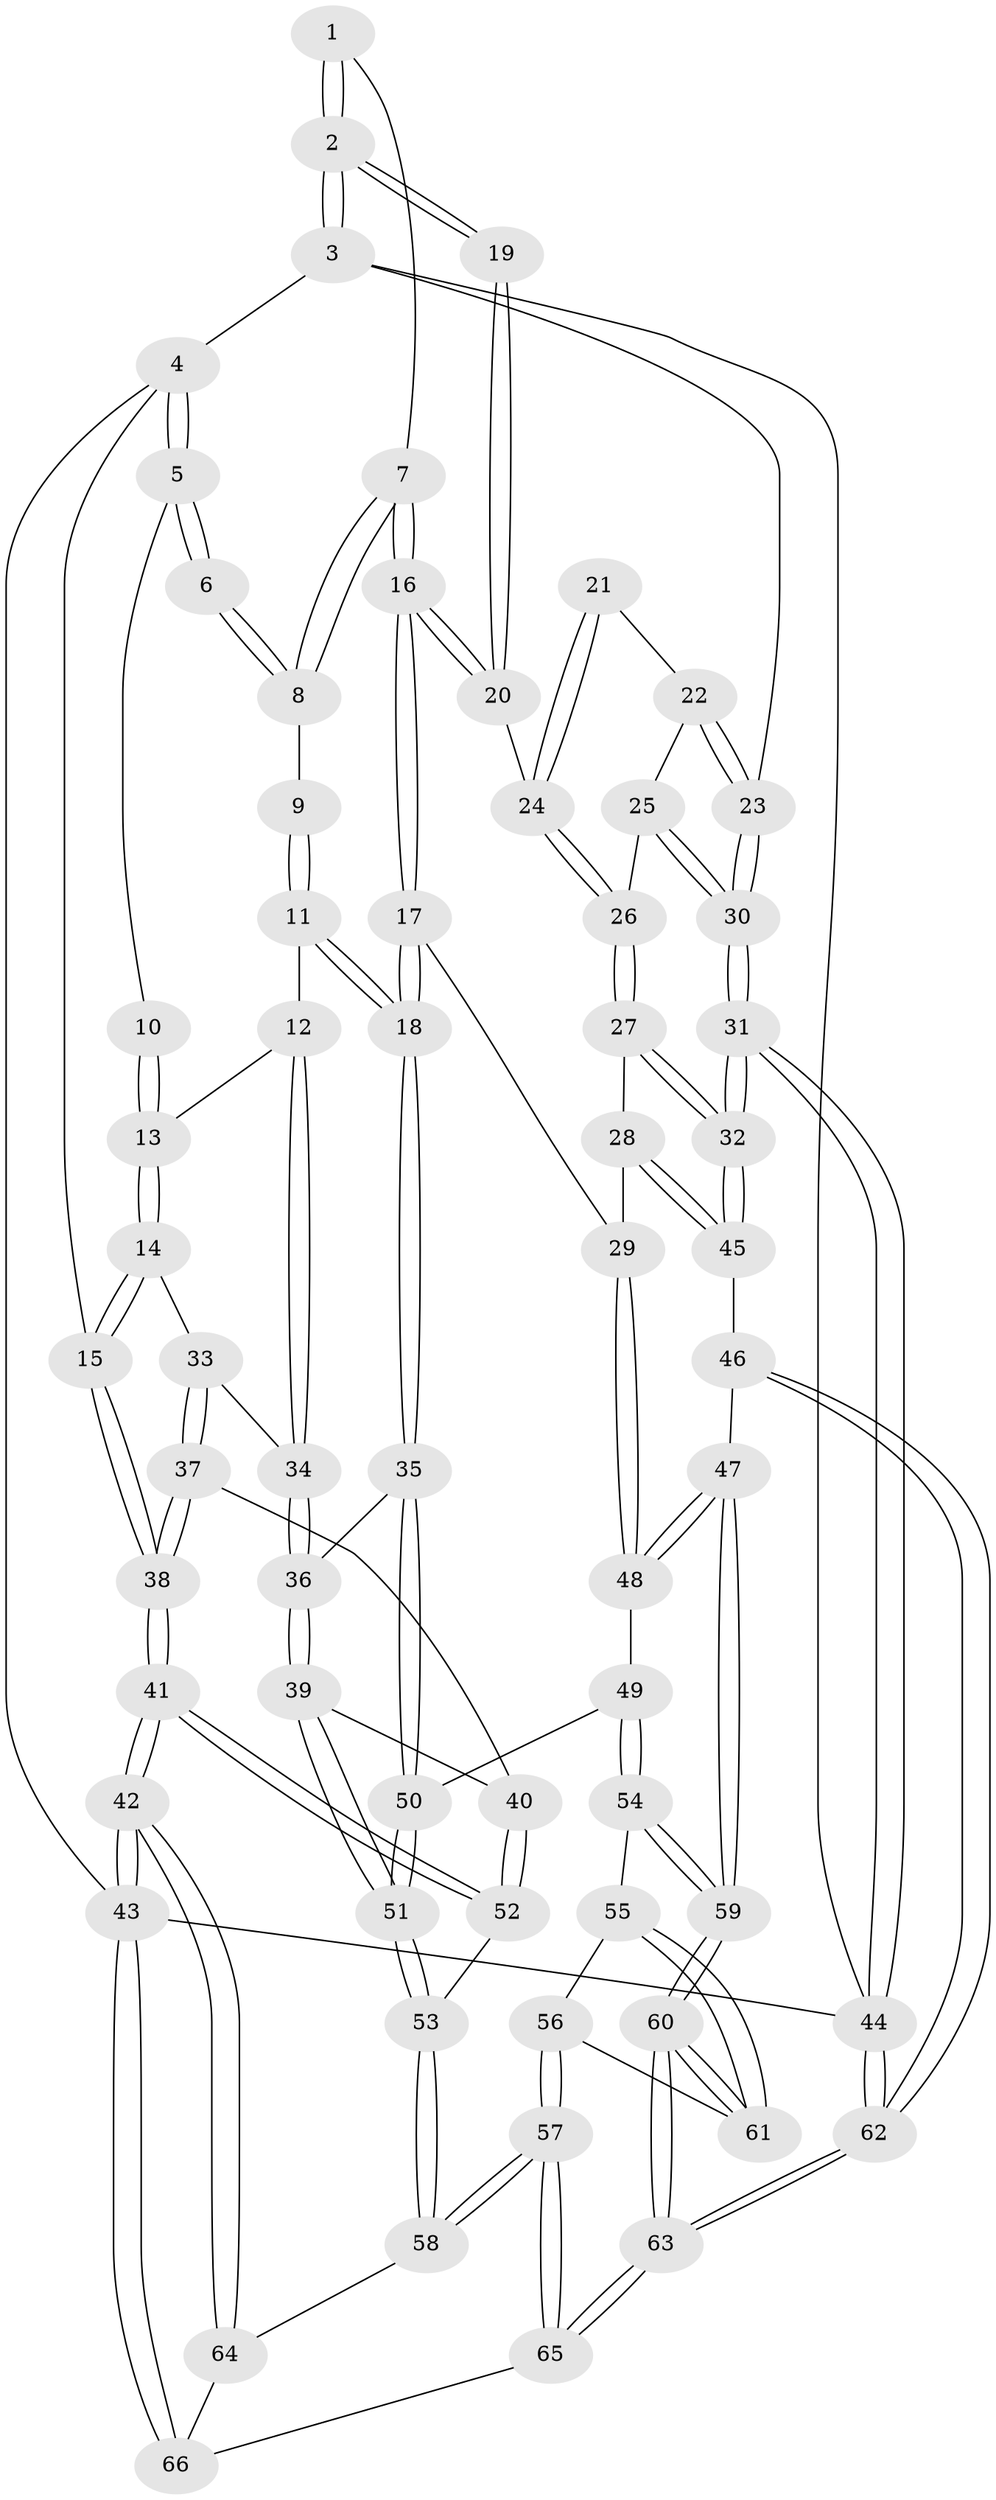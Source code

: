 // Generated by graph-tools (version 1.1) at 2025/00/03/09/25 05:00:15]
// undirected, 66 vertices, 162 edges
graph export_dot {
graph [start="1"]
  node [color=gray90,style=filled];
  1 [pos="+0.6892172889630277+0"];
  2 [pos="+1+0"];
  3 [pos="+1+0"];
  4 [pos="+0+0"];
  5 [pos="+0+0"];
  6 [pos="+0.37136524491928496+0"];
  7 [pos="+0.579617951038822+0.17908561139295945"];
  8 [pos="+0.5500066591827487+0.17648595343708706"];
  9 [pos="+0.4295705138904875+0.18171238435328216"];
  10 [pos="+0.38199657844689017+0.16931672897204664"];
  11 [pos="+0.42681087689478253+0.3926188002737549"];
  12 [pos="+0.3073781279401343+0.4030272217271888"];
  13 [pos="+0.3154783437661885+0.28431278581689073"];
  14 [pos="+0.021512611019539205+0.2894167686204597"];
  15 [pos="+0+0.17041703540755193"];
  16 [pos="+0.6350117261481609+0.2355873708241126"];
  17 [pos="+0.6117913737336276+0.4571702660318728"];
  18 [pos="+0.5670963456110455+0.4796117926143668"];
  19 [pos="+0.865539211295884+0.1463432376880877"];
  20 [pos="+0.7177857555365033+0.22444436717997007"];
  21 [pos="+0.906664554307506+0.3099176876183977"];
  22 [pos="+0.9110072558360212+0.3138153503746759"];
  23 [pos="+1+0.17343104105184243"];
  24 [pos="+0.820564410848306+0.3389717639586129"];
  25 [pos="+0.9427205115304597+0.41104616929526505"];
  26 [pos="+0.824205021549183+0.39538054254151117"];
  27 [pos="+0.76957833339285+0.4531061872327602"];
  28 [pos="+0.6465631544942836+0.46996577367351733"];
  29 [pos="+0.6306704538759452+0.46683390607265013"];
  30 [pos="+1+0.5815091202956665"];
  31 [pos="+1+0.6119224084867018"];
  32 [pos="+1+0.6224635812315994"];
  33 [pos="+0.12788019279158744+0.38542651142738255"];
  34 [pos="+0.288526985459647+0.4230953853643278"];
  35 [pos="+0.541597185710476+0.5128884696745469"];
  36 [pos="+0.3072787567610725+0.531414155963633"];
  37 [pos="+0.1424645408189697+0.5319126925804909"];
  38 [pos="+0+0.5497876342368021"];
  39 [pos="+0.27235672443787284+0.6069480124882013"];
  40 [pos="+0.1870194682835167+0.6100368812515041"];
  41 [pos="+0+0.8130526531735441"];
  42 [pos="+0+1"];
  43 [pos="+0+1"];
  44 [pos="+1+1"];
  45 [pos="+0.8665480982412599+0.6789625729426939"];
  46 [pos="+0.8385971928311435+0.702083396914469"];
  47 [pos="+0.7512401663803087+0.7358633956703017"];
  48 [pos="+0.6837160147186226+0.655860769358863"];
  49 [pos="+0.5310510229848029+0.685562829256734"];
  50 [pos="+0.5045249001969693+0.6630176998158953"];
  51 [pos="+0.3632655950842188+0.7339415113146227"];
  52 [pos="+0.05709291078409021+0.7176436132319416"];
  53 [pos="+0.34566047334931216+0.8125801065122047"];
  54 [pos="+0.5685064543882011+0.7347303046990448"];
  55 [pos="+0.5562202205203821+0.7799543934766474"];
  56 [pos="+0.4789283120549792+0.8692400822395497"];
  57 [pos="+0.39755001952313773+0.8800631140548368"];
  58 [pos="+0.3461388664888643+0.82346296751722"];
  59 [pos="+0.7090695725665838+0.7826692932950862"];
  60 [pos="+0.6870781228091781+0.948870442521166"];
  61 [pos="+0.6090005672275709+0.9045364401392312"];
  62 [pos="+0.9110301061520101+1"];
  63 [pos="+0.7795009649055892+1"];
  64 [pos="+0.22778249883421367+0.899816999943342"];
  65 [pos="+0.45783569095236887+1"];
  66 [pos="+0.4500234999993696+1"];
  1 -- 2;
  1 -- 2;
  1 -- 7;
  2 -- 3;
  2 -- 3;
  2 -- 19;
  2 -- 19;
  3 -- 4;
  3 -- 23;
  3 -- 44;
  4 -- 5;
  4 -- 5;
  4 -- 15;
  4 -- 43;
  5 -- 6;
  5 -- 6;
  5 -- 10;
  6 -- 8;
  6 -- 8;
  7 -- 8;
  7 -- 8;
  7 -- 16;
  7 -- 16;
  8 -- 9;
  9 -- 11;
  9 -- 11;
  10 -- 13;
  10 -- 13;
  11 -- 12;
  11 -- 18;
  11 -- 18;
  12 -- 13;
  12 -- 34;
  12 -- 34;
  13 -- 14;
  13 -- 14;
  14 -- 15;
  14 -- 15;
  14 -- 33;
  15 -- 38;
  15 -- 38;
  16 -- 17;
  16 -- 17;
  16 -- 20;
  16 -- 20;
  17 -- 18;
  17 -- 18;
  17 -- 29;
  18 -- 35;
  18 -- 35;
  19 -- 20;
  19 -- 20;
  20 -- 24;
  21 -- 22;
  21 -- 24;
  21 -- 24;
  22 -- 23;
  22 -- 23;
  22 -- 25;
  23 -- 30;
  23 -- 30;
  24 -- 26;
  24 -- 26;
  25 -- 26;
  25 -- 30;
  25 -- 30;
  26 -- 27;
  26 -- 27;
  27 -- 28;
  27 -- 32;
  27 -- 32;
  28 -- 29;
  28 -- 45;
  28 -- 45;
  29 -- 48;
  29 -- 48;
  30 -- 31;
  30 -- 31;
  31 -- 32;
  31 -- 32;
  31 -- 44;
  31 -- 44;
  32 -- 45;
  32 -- 45;
  33 -- 34;
  33 -- 37;
  33 -- 37;
  34 -- 36;
  34 -- 36;
  35 -- 36;
  35 -- 50;
  35 -- 50;
  36 -- 39;
  36 -- 39;
  37 -- 38;
  37 -- 38;
  37 -- 40;
  38 -- 41;
  38 -- 41;
  39 -- 40;
  39 -- 51;
  39 -- 51;
  40 -- 52;
  40 -- 52;
  41 -- 42;
  41 -- 42;
  41 -- 52;
  41 -- 52;
  42 -- 43;
  42 -- 43;
  42 -- 64;
  42 -- 64;
  43 -- 66;
  43 -- 66;
  43 -- 44;
  44 -- 62;
  44 -- 62;
  45 -- 46;
  46 -- 47;
  46 -- 62;
  46 -- 62;
  47 -- 48;
  47 -- 48;
  47 -- 59;
  47 -- 59;
  48 -- 49;
  49 -- 50;
  49 -- 54;
  49 -- 54;
  50 -- 51;
  50 -- 51;
  51 -- 53;
  51 -- 53;
  52 -- 53;
  53 -- 58;
  53 -- 58;
  54 -- 55;
  54 -- 59;
  54 -- 59;
  55 -- 56;
  55 -- 61;
  55 -- 61;
  56 -- 57;
  56 -- 57;
  56 -- 61;
  57 -- 58;
  57 -- 58;
  57 -- 65;
  57 -- 65;
  58 -- 64;
  59 -- 60;
  59 -- 60;
  60 -- 61;
  60 -- 61;
  60 -- 63;
  60 -- 63;
  62 -- 63;
  62 -- 63;
  63 -- 65;
  63 -- 65;
  64 -- 66;
  65 -- 66;
}
